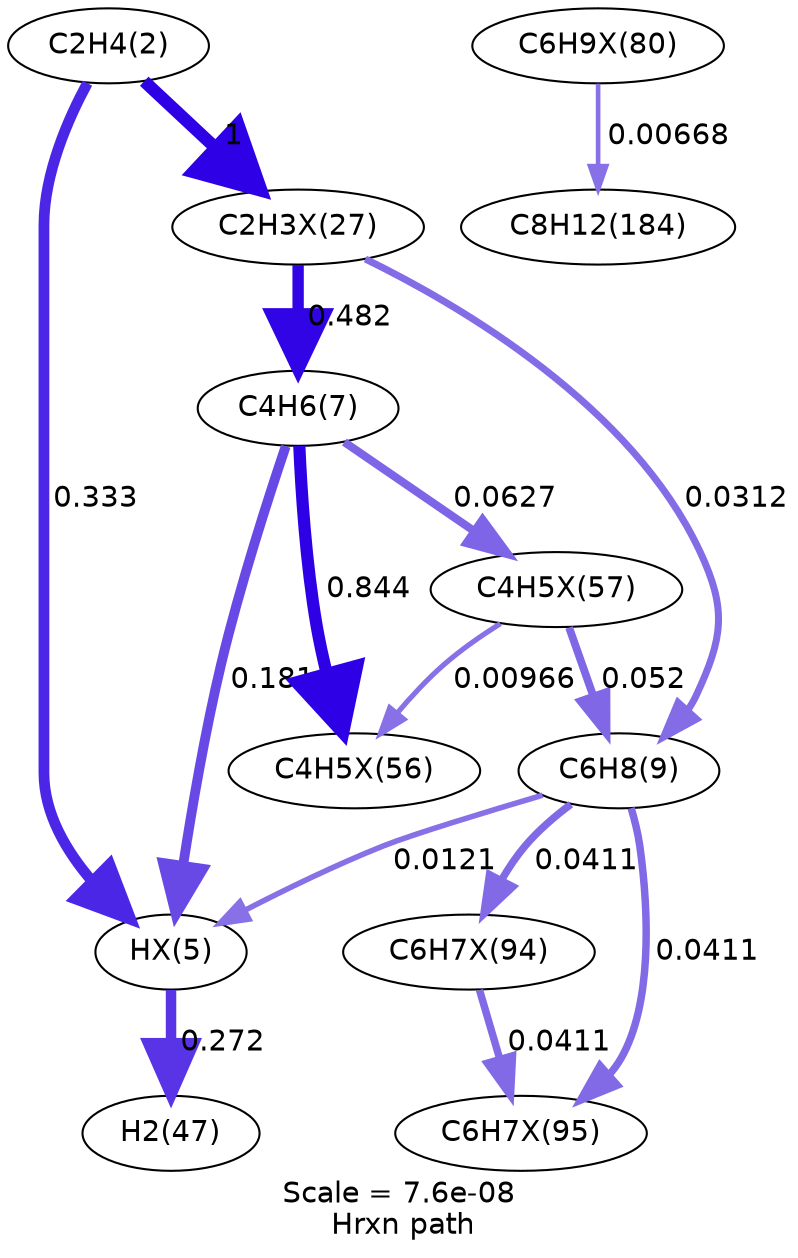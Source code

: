 digraph reaction_paths {
center=1;
s5 -> s42[fontname="Helvetica", style="setlinewidth(5.17)", arrowsize=2.59, color="0.7, 0.833, 0.9"
, label=" 0.333"];
s5 -> s43[fontname="Helvetica", style="setlinewidth(6)", arrowsize=3, color="0.7, 1.5, 0.9"
, label=" 1"];
s42 -> s11[fontname="Helvetica", style="setlinewidth(5.02)", arrowsize=2.51, color="0.7, 0.772, 0.9"
, label=" 0.272"];
s8 -> s42[fontname="Helvetica", style="setlinewidth(4.71)", arrowsize=2.36, color="0.7, 0.681, 0.9"
, label=" 0.181"];
s9 -> s42[fontname="Helvetica", style="setlinewidth(2.67)", arrowsize=1.33, color="0.7, 0.512, 0.9"
, label=" 0.0121"];
s43 -> s8[fontname="Helvetica", style="setlinewidth(5.45)", arrowsize=2.72, color="0.7, 0.982, 0.9"
, label=" 0.482"];
s43 -> s9[fontname="Helvetica", style="setlinewidth(3.38)", arrowsize=1.69, color="0.7, 0.531, 0.9"
, label=" 0.0312"];
s8 -> s51[fontname="Helvetica", style="setlinewidth(3.91)", arrowsize=1.95, color="0.7, 0.563, 0.9"
, label=" 0.0627"];
s8 -> s50[fontname="Helvetica", style="setlinewidth(5.87)", arrowsize=2.94, color="0.7, 1.34, 0.9"
, label=" 0.844"];
s51 -> s50[fontname="Helvetica", style="setlinewidth(2.5)", arrowsize=1.25, color="0.7, 0.51, 0.9"
, label=" 0.00966"];
s51 -> s9[fontname="Helvetica", style="setlinewidth(3.77)", arrowsize=1.88, color="0.7, 0.552, 0.9"
, label=" 0.052"];
s9 -> s58[fontname="Helvetica", style="setlinewidth(3.59)", arrowsize=1.8, color="0.7, 0.541, 0.9"
, label=" 0.0411"];
s9 -> s57[fontname="Helvetica", style="setlinewidth(3.59)", arrowsize=1.8, color="0.7, 0.541, 0.9"
, label=" 0.0411"];
s57 -> s58[fontname="Helvetica", style="setlinewidth(3.59)", arrowsize=1.8, color="0.7, 0.541, 0.9"
, label=" 0.0411"];
s54 -> s13[fontname="Helvetica", style="setlinewidth(2.22)", arrowsize=1.11, color="0.7, 0.507, 0.9"
, label=" 0.00668"];
s5 [ fontname="Helvetica", label="C2H4(2)"];
s8 [ fontname="Helvetica", label="C4H6(7)"];
s9 [ fontname="Helvetica", label="C6H8(9)"];
s11 [ fontname="Helvetica", label="H2(47)"];
s13 [ fontname="Helvetica", label="C8H12(184)"];
s42 [ fontname="Helvetica", label="HX(5)"];
s43 [ fontname="Helvetica", label="C2H3X(27)"];
s50 [ fontname="Helvetica", label="C4H5X(56)"];
s51 [ fontname="Helvetica", label="C4H5X(57)"];
s54 [ fontname="Helvetica", label="C6H9X(80)"];
s57 [ fontname="Helvetica", label="C6H7X(94)"];
s58 [ fontname="Helvetica", label="C6H7X(95)"];
 label = "Scale = 7.6e-08\l Hrxn path";
 fontname = "Helvetica";
}
